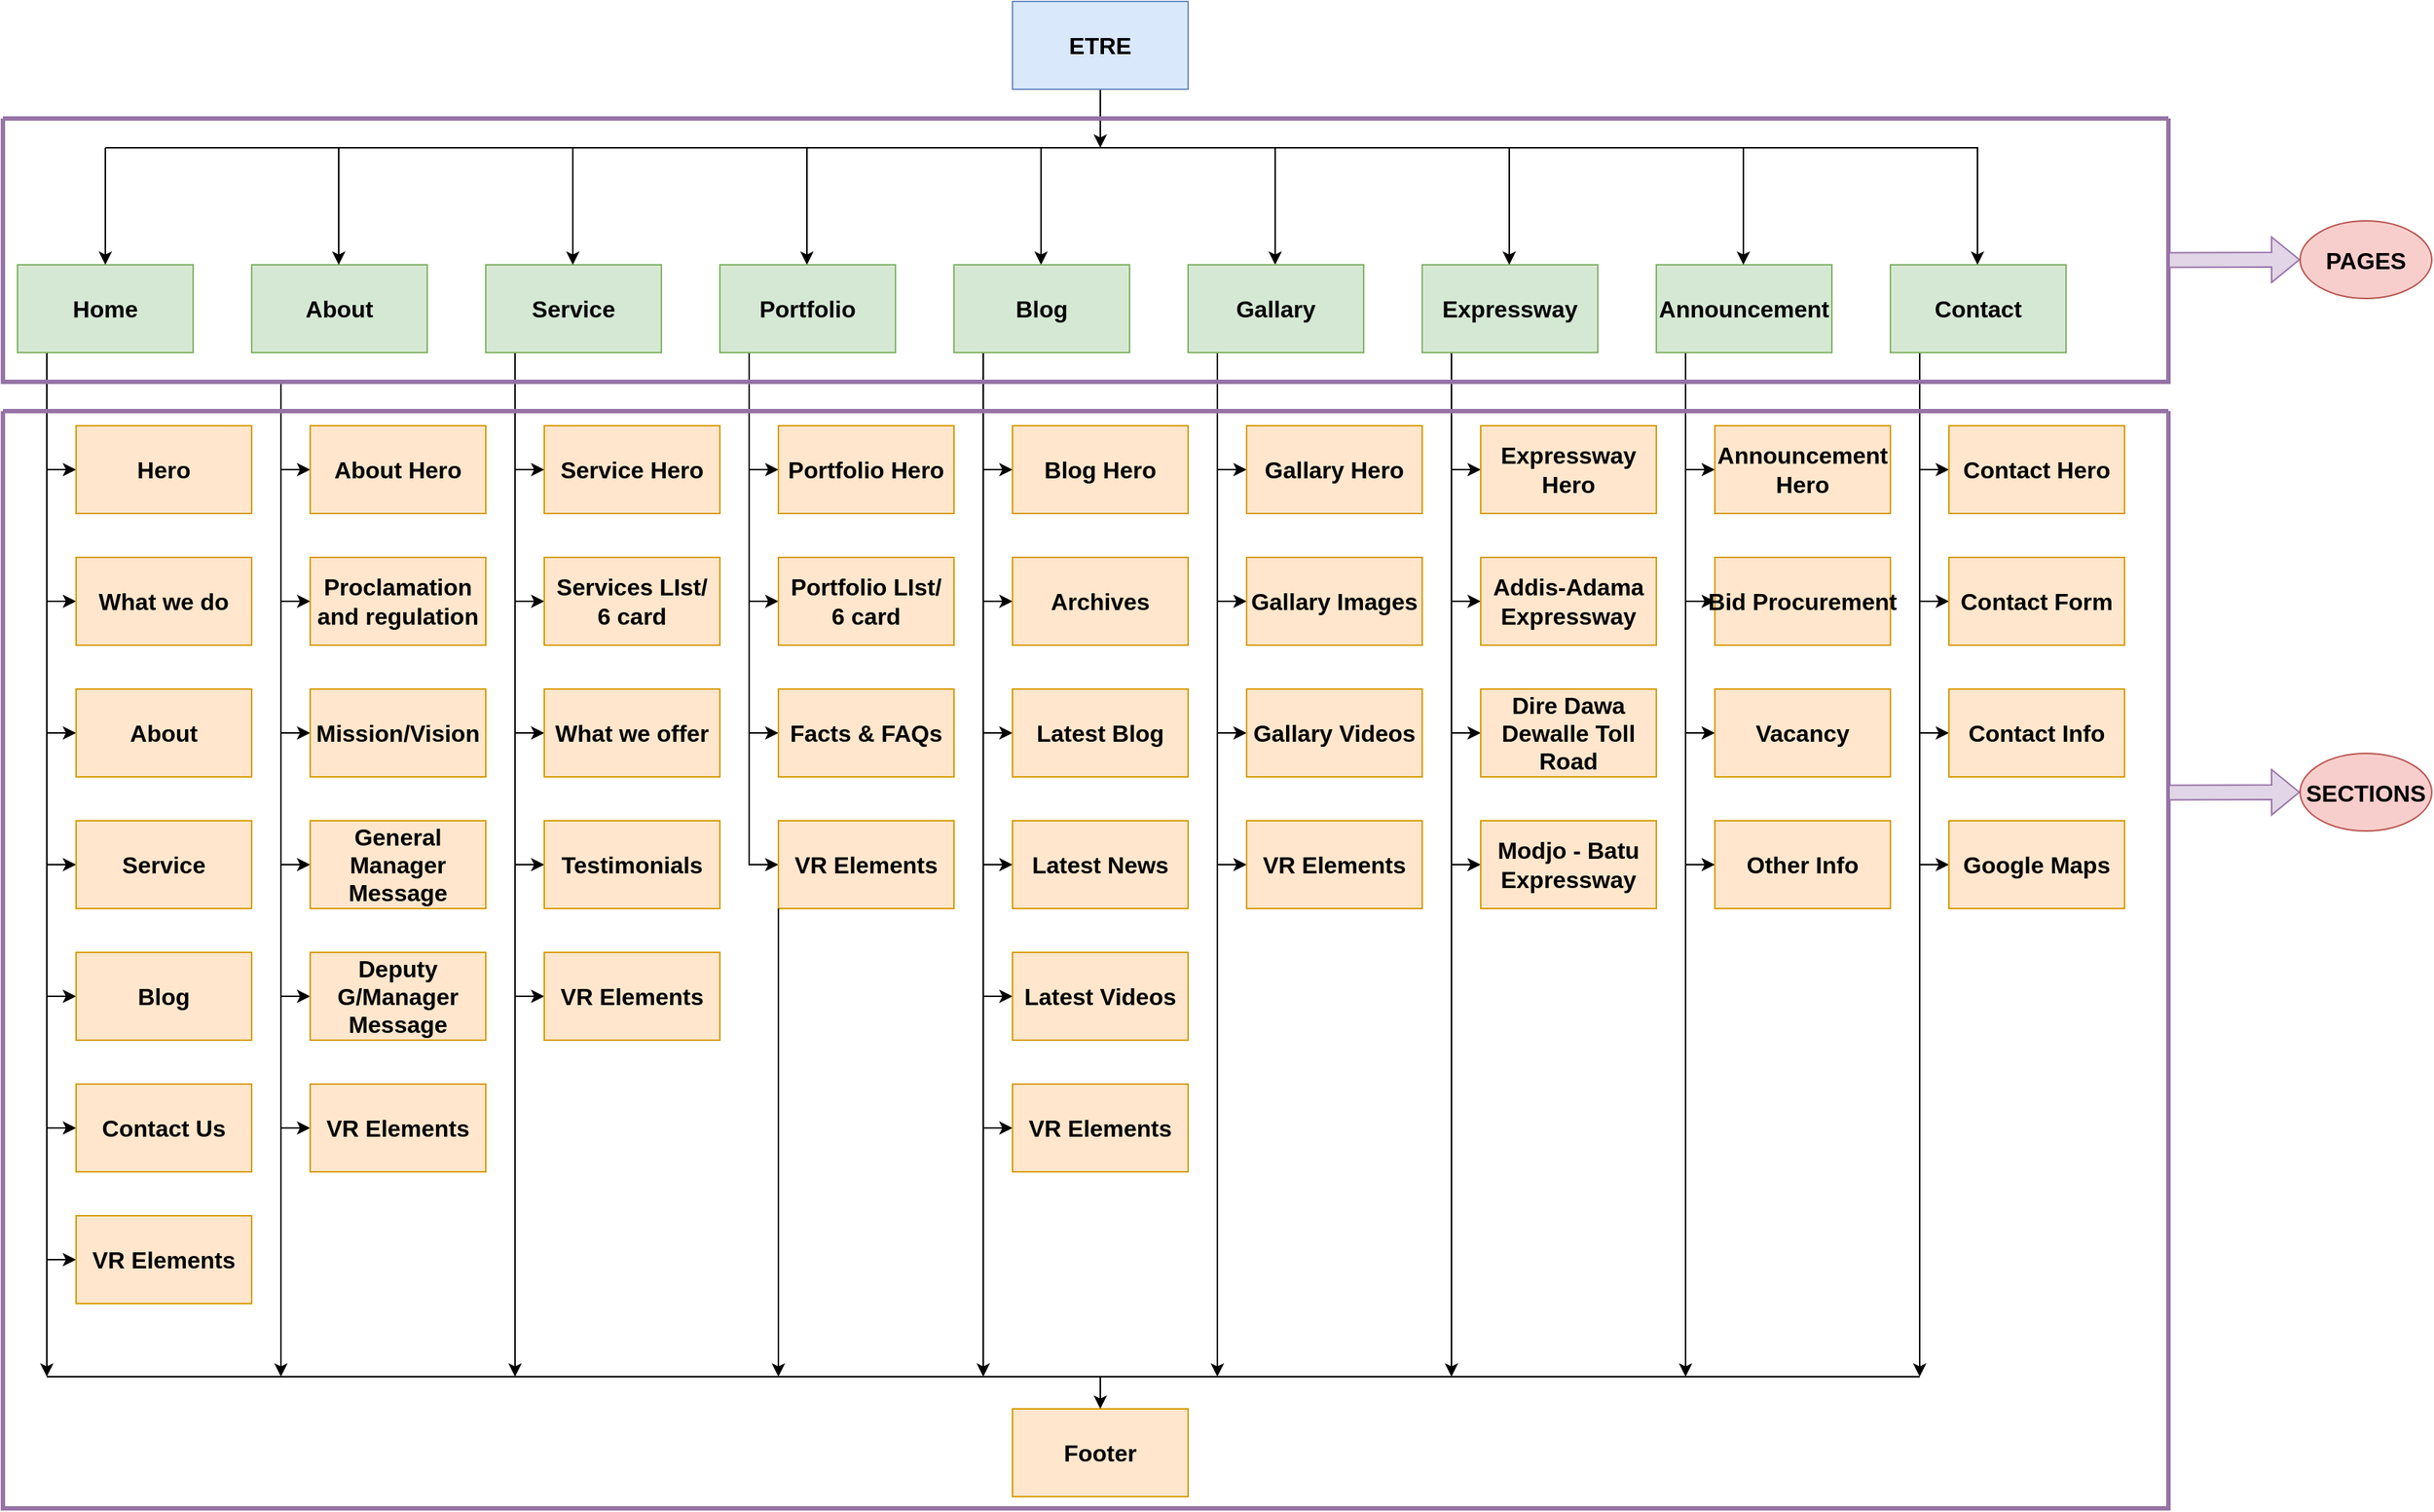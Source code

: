 <mxfile version="24.3.0" type="github">
  <diagram name="Page-1" id="IlU0qOO4f0eTFkJFD-Sp">
    <mxGraphModel dx="1744" dy="946" grid="1" gridSize="10" guides="1" tooltips="1" connect="1" arrows="1" fold="1" page="1" pageScale="1" pageWidth="850" pageHeight="1100" math="0" shadow="0">
      <root>
        <mxCell id="0" />
        <mxCell id="1" parent="0" />
        <mxCell id="Fdh9U_4XGUkjMdX29r3U-18" style="edgeStyle=orthogonalEdgeStyle;rounded=0;orthogonalLoop=1;jettySize=auto;html=1;exitX=0.5;exitY=1;exitDx=0;exitDy=0;fontStyle=1;fontSize=16;" parent="1" source="Fdh9U_4XGUkjMdX29r3U-1" edge="1">
          <mxGeometry relative="1" as="geometry">
            <mxPoint x="780" y="160" as="targetPoint" />
          </mxGeometry>
        </mxCell>
        <mxCell id="Fdh9U_4XGUkjMdX29r3U-1" value="ETRE" style="rounded=0;whiteSpace=wrap;html=1;fillColor=#dae8fc;strokeColor=#6c8ebf;fontStyle=1;fontSize=16;" parent="1" vertex="1">
          <mxGeometry x="720" y="60" width="120" height="60" as="geometry" />
        </mxCell>
        <mxCell id="_f0eR9gCtV97OWRL1Jzt-24" value="" style="edgeStyle=orthogonalEdgeStyle;rounded=0;orthogonalLoop=1;jettySize=auto;html=1;fontStyle=1;fontSize=16;" edge="1" parent="1" source="Fdh9U_4XGUkjMdX29r3U-2" target="_f0eR9gCtV97OWRL1Jzt-7">
          <mxGeometry relative="1" as="geometry">
            <Array as="points">
              <mxPoint x="60" y="380" />
            </Array>
          </mxGeometry>
        </mxCell>
        <mxCell id="Fdh9U_4XGUkjMdX29r3U-2" value="Home" style="rounded=0;whiteSpace=wrap;html=1;fillColor=#d5e8d4;strokeColor=#82b366;fontStyle=1;fontSize=16;" parent="1" vertex="1">
          <mxGeometry x="40" y="240" width="120" height="60" as="geometry" />
        </mxCell>
        <mxCell id="_f0eR9gCtV97OWRL1Jzt-23" value="" style="edgeStyle=orthogonalEdgeStyle;rounded=0;orthogonalLoop=1;jettySize=auto;html=1;fontStyle=1;fontSize=16;" edge="1" parent="1" source="_f0eR9gCtV97OWRL1Jzt-123" target="_f0eR9gCtV97OWRL1Jzt-8">
          <mxGeometry relative="1" as="geometry">
            <Array as="points">
              <mxPoint x="220" y="380" />
            </Array>
          </mxGeometry>
        </mxCell>
        <mxCell id="Fdh9U_4XGUkjMdX29r3U-4" value="About" style="rounded=0;whiteSpace=wrap;html=1;fillColor=#d5e8d4;strokeColor=#82b366;fontStyle=1;fontSize=16;" parent="1" vertex="1">
          <mxGeometry x="200" y="240" width="120" height="60" as="geometry" />
        </mxCell>
        <mxCell id="_f0eR9gCtV97OWRL1Jzt-22" value="" style="edgeStyle=orthogonalEdgeStyle;rounded=0;orthogonalLoop=1;jettySize=auto;html=1;fontStyle=1;fontSize=16;" edge="1" parent="1" source="Fdh9U_4XGUkjMdX29r3U-6" target="_f0eR9gCtV97OWRL1Jzt-9">
          <mxGeometry relative="1" as="geometry">
            <Array as="points">
              <mxPoint x="380" y="380" />
            </Array>
          </mxGeometry>
        </mxCell>
        <mxCell id="Fdh9U_4XGUkjMdX29r3U-6" value="Service" style="rounded=0;whiteSpace=wrap;html=1;fillColor=#d5e8d4;strokeColor=#82b366;fontStyle=1;fontSize=16;" parent="1" vertex="1">
          <mxGeometry x="360" y="240" width="120" height="60" as="geometry" />
        </mxCell>
        <mxCell id="_f0eR9gCtV97OWRL1Jzt-21" value="" style="edgeStyle=orthogonalEdgeStyle;rounded=0;orthogonalLoop=1;jettySize=auto;html=1;fontStyle=1;fontSize=16;" edge="1" parent="1" source="Fdh9U_4XGUkjMdX29r3U-8" target="_f0eR9gCtV97OWRL1Jzt-10">
          <mxGeometry relative="1" as="geometry">
            <Array as="points">
              <mxPoint x="540" y="380" />
            </Array>
          </mxGeometry>
        </mxCell>
        <mxCell id="Fdh9U_4XGUkjMdX29r3U-8" value="Portfolio" style="rounded=0;whiteSpace=wrap;html=1;fillColor=#d5e8d4;strokeColor=#82b366;fontStyle=1;fontSize=16;" parent="1" vertex="1">
          <mxGeometry x="520" y="240" width="120" height="60" as="geometry" />
        </mxCell>
        <mxCell id="_f0eR9gCtV97OWRL1Jzt-20" value="" style="edgeStyle=orthogonalEdgeStyle;rounded=0;orthogonalLoop=1;jettySize=auto;html=1;fontStyle=1;fontSize=16;" edge="1" parent="1" source="Fdh9U_4XGUkjMdX29r3U-12" target="_f0eR9gCtV97OWRL1Jzt-11">
          <mxGeometry relative="1" as="geometry">
            <Array as="points">
              <mxPoint x="700" y="380" />
            </Array>
          </mxGeometry>
        </mxCell>
        <mxCell id="Fdh9U_4XGUkjMdX29r3U-12" value="Blog" style="rounded=0;whiteSpace=wrap;html=1;fillColor=#d5e8d4;strokeColor=#82b366;fontStyle=1;fontSize=16;" parent="1" vertex="1">
          <mxGeometry x="680" y="240" width="120" height="60" as="geometry" />
        </mxCell>
        <mxCell id="_f0eR9gCtV97OWRL1Jzt-17" value="" style="edgeStyle=orthogonalEdgeStyle;rounded=0;orthogonalLoop=1;jettySize=auto;html=1;fontStyle=1;fontSize=16;" edge="1" parent="1" source="Fdh9U_4XGUkjMdX29r3U-14" target="_f0eR9gCtV97OWRL1Jzt-12">
          <mxGeometry relative="1" as="geometry">
            <Array as="points">
              <mxPoint x="1340" y="380" />
            </Array>
          </mxGeometry>
        </mxCell>
        <mxCell id="Fdh9U_4XGUkjMdX29r3U-14" value="Contact" style="rounded=0;whiteSpace=wrap;html=1;fillColor=#d5e8d4;strokeColor=#82b366;fontStyle=1;fontSize=16;" parent="1" vertex="1">
          <mxGeometry x="1320" y="240" width="120" height="60" as="geometry" />
        </mxCell>
        <mxCell id="Fdh9U_4XGUkjMdX29r3U-16" value="" style="endArrow=none;html=1;rounded=0;fontStyle=1;fontSize=16;" parent="1" edge="1">
          <mxGeometry width="50" height="50" relative="1" as="geometry">
            <mxPoint x="100" y="160" as="sourcePoint" />
            <mxPoint x="1380" y="160" as="targetPoint" />
          </mxGeometry>
        </mxCell>
        <mxCell id="Fdh9U_4XGUkjMdX29r3U-19" value="" style="endArrow=classic;html=1;rounded=0;entryX=0.5;entryY=0;entryDx=0;entryDy=0;fontStyle=1;fontSize=16;" parent="1" target="Fdh9U_4XGUkjMdX29r3U-2" edge="1">
          <mxGeometry width="50" height="50" relative="1" as="geometry">
            <mxPoint x="100" y="160" as="sourcePoint" />
            <mxPoint x="80" y="220" as="targetPoint" />
          </mxGeometry>
        </mxCell>
        <mxCell id="Fdh9U_4XGUkjMdX29r3U-20" value="" style="endArrow=classic;html=1;rounded=0;entryX=0.5;entryY=0;entryDx=0;entryDy=0;fontStyle=1;fontSize=16;" parent="1" edge="1">
          <mxGeometry width="50" height="50" relative="1" as="geometry">
            <mxPoint x="259.5" y="160" as="sourcePoint" />
            <mxPoint x="259.5" y="240" as="targetPoint" />
          </mxGeometry>
        </mxCell>
        <mxCell id="Fdh9U_4XGUkjMdX29r3U-21" value="" style="endArrow=classic;html=1;rounded=0;entryX=0.5;entryY=0;entryDx=0;entryDy=0;fontStyle=1;fontSize=16;" parent="1" edge="1">
          <mxGeometry width="50" height="50" relative="1" as="geometry">
            <mxPoint x="579.5" y="160" as="sourcePoint" />
            <mxPoint x="579.5" y="240" as="targetPoint" />
          </mxGeometry>
        </mxCell>
        <mxCell id="Fdh9U_4XGUkjMdX29r3U-22" value="" style="endArrow=classic;html=1;rounded=0;entryX=0.5;entryY=0;entryDx=0;entryDy=0;fontStyle=1;fontSize=16;" parent="1" edge="1">
          <mxGeometry width="50" height="50" relative="1" as="geometry">
            <mxPoint x="419.5" y="160" as="sourcePoint" />
            <mxPoint x="419.5" y="240" as="targetPoint" />
          </mxGeometry>
        </mxCell>
        <mxCell id="Fdh9U_4XGUkjMdX29r3U-23" value="" style="endArrow=classic;html=1;rounded=0;entryX=0.5;entryY=0;entryDx=0;entryDy=0;fontStyle=1;fontSize=16;" parent="1" edge="1">
          <mxGeometry width="50" height="50" relative="1" as="geometry">
            <mxPoint x="739.5" y="160" as="sourcePoint" />
            <mxPoint x="739.5" y="240" as="targetPoint" />
          </mxGeometry>
        </mxCell>
        <mxCell id="Fdh9U_4XGUkjMdX29r3U-25" value="" style="endArrow=classic;html=1;rounded=0;entryX=0.5;entryY=0;entryDx=0;entryDy=0;fontStyle=1;fontSize=16;" parent="1" edge="1">
          <mxGeometry width="50" height="50" relative="1" as="geometry">
            <mxPoint x="899.5" y="160" as="sourcePoint" />
            <mxPoint x="899.5" y="240" as="targetPoint" />
          </mxGeometry>
        </mxCell>
        <mxCell id="_f0eR9gCtV97OWRL1Jzt-18" value="" style="edgeStyle=orthogonalEdgeStyle;rounded=0;orthogonalLoop=1;jettySize=auto;html=1;fontStyle=1;fontSize=16;" edge="1" parent="1" source="Fdh9U_4XGUkjMdX29r3U-26" target="_f0eR9gCtV97OWRL1Jzt-13">
          <mxGeometry relative="1" as="geometry">
            <Array as="points">
              <mxPoint x="1020" y="380" />
            </Array>
          </mxGeometry>
        </mxCell>
        <mxCell id="Fdh9U_4XGUkjMdX29r3U-26" value="Expressway" style="rounded=0;whiteSpace=wrap;html=1;fillColor=#d5e8d4;strokeColor=#82b366;fontStyle=1;fontSize=16;" parent="1" vertex="1">
          <mxGeometry x="1000" y="240" width="120" height="60" as="geometry" />
        </mxCell>
        <mxCell id="Fdh9U_4XGUkjMdX29r3U-27" value="" style="endArrow=classic;html=1;rounded=0;entryX=0.5;entryY=0;entryDx=0;entryDy=0;fontStyle=1;fontSize=16;" parent="1" edge="1">
          <mxGeometry width="50" height="50" relative="1" as="geometry">
            <mxPoint x="1059.5" y="160" as="sourcePoint" />
            <mxPoint x="1059.5" y="240" as="targetPoint" />
          </mxGeometry>
        </mxCell>
        <mxCell id="_f0eR9gCtV97OWRL1Jzt-16" value="" style="edgeStyle=orthogonalEdgeStyle;rounded=0;orthogonalLoop=1;jettySize=auto;html=1;fontStyle=1;fontSize=16;" edge="1" parent="1" source="_f0eR9gCtV97OWRL1Jzt-1" target="_f0eR9gCtV97OWRL1Jzt-14">
          <mxGeometry relative="1" as="geometry">
            <Array as="points">
              <mxPoint x="1180" y="380" />
            </Array>
          </mxGeometry>
        </mxCell>
        <mxCell id="_f0eR9gCtV97OWRL1Jzt-1" value="Announcement" style="rounded=0;whiteSpace=wrap;html=1;fillColor=#d5e8d4;strokeColor=#82b366;fontStyle=1;fontSize=16;" vertex="1" parent="1">
          <mxGeometry x="1160" y="240" width="120" height="60" as="geometry" />
        </mxCell>
        <mxCell id="_f0eR9gCtV97OWRL1Jzt-3" value="" style="endArrow=classic;html=1;rounded=0;entryX=0.5;entryY=0;entryDx=0;entryDy=0;fontStyle=1;fontSize=16;" edge="1" parent="1">
          <mxGeometry width="50" height="50" relative="1" as="geometry">
            <mxPoint x="1219.5" y="160" as="sourcePoint" />
            <mxPoint x="1219.5" y="240" as="targetPoint" />
          </mxGeometry>
        </mxCell>
        <mxCell id="_f0eR9gCtV97OWRL1Jzt-19" value="" style="edgeStyle=orthogonalEdgeStyle;rounded=0;orthogonalLoop=1;jettySize=auto;html=1;fontStyle=1;fontSize=16;" edge="1" parent="1" source="_f0eR9gCtV97OWRL1Jzt-4" target="_f0eR9gCtV97OWRL1Jzt-15">
          <mxGeometry relative="1" as="geometry">
            <Array as="points">
              <mxPoint x="860" y="380" />
            </Array>
          </mxGeometry>
        </mxCell>
        <mxCell id="_f0eR9gCtV97OWRL1Jzt-4" value="Gallary" style="rounded=0;whiteSpace=wrap;html=1;fillColor=#d5e8d4;strokeColor=#82b366;fontStyle=1;fontSize=16;" vertex="1" parent="1">
          <mxGeometry x="840" y="240" width="120" height="60" as="geometry" />
        </mxCell>
        <mxCell id="_f0eR9gCtV97OWRL1Jzt-6" value="" style="endArrow=classic;html=1;rounded=0;entryX=0.5;entryY=0;entryDx=0;entryDy=0;fontStyle=1;fontSize=16;" edge="1" parent="1">
          <mxGeometry width="50" height="50" relative="1" as="geometry">
            <mxPoint x="1379.5" y="160" as="sourcePoint" />
            <mxPoint x="1379.5" y="240" as="targetPoint" />
          </mxGeometry>
        </mxCell>
        <mxCell id="_f0eR9gCtV97OWRL1Jzt-26" value="" style="edgeStyle=orthogonalEdgeStyle;rounded=0;orthogonalLoop=1;jettySize=auto;html=1;entryX=0;entryY=0.5;entryDx=0;entryDy=0;fontStyle=1;fontSize=16;" edge="1" parent="1" target="_f0eR9gCtV97OWRL1Jzt-25">
          <mxGeometry relative="1" as="geometry">
            <mxPoint x="60" y="380" as="sourcePoint" />
            <Array as="points">
              <mxPoint x="60" y="470" />
            </Array>
          </mxGeometry>
        </mxCell>
        <mxCell id="_f0eR9gCtV97OWRL1Jzt-7" value="Hero" style="rounded=0;whiteSpace=wrap;html=1;fillColor=#ffe6cc;strokeColor=#d79b00;fontStyle=1;fontSize=16;" vertex="1" parent="1">
          <mxGeometry x="80" y="350" width="120" height="60" as="geometry" />
        </mxCell>
        <mxCell id="_f0eR9gCtV97OWRL1Jzt-8" value="About Hero" style="rounded=0;whiteSpace=wrap;html=1;fillColor=#ffe6cc;strokeColor=#d79b00;fontStyle=1;fontSize=16;" vertex="1" parent="1">
          <mxGeometry x="240" y="350" width="120" height="60" as="geometry" />
        </mxCell>
        <mxCell id="_f0eR9gCtV97OWRL1Jzt-9" value="Service Hero" style="rounded=0;whiteSpace=wrap;html=1;fillColor=#ffe6cc;strokeColor=#d79b00;fontStyle=1;fontSize=16;" vertex="1" parent="1">
          <mxGeometry x="400" y="350" width="120" height="60" as="geometry" />
        </mxCell>
        <mxCell id="_f0eR9gCtV97OWRL1Jzt-10" value="Portfolio Hero" style="rounded=0;whiteSpace=wrap;html=1;fillColor=#ffe6cc;strokeColor=#d79b00;fontStyle=1;fontSize=16;" vertex="1" parent="1">
          <mxGeometry x="560" y="350" width="120" height="60" as="geometry" />
        </mxCell>
        <mxCell id="_f0eR9gCtV97OWRL1Jzt-11" value="Blog Hero" style="rounded=0;whiteSpace=wrap;html=1;fillColor=#ffe6cc;strokeColor=#d79b00;fontStyle=1;fontSize=16;" vertex="1" parent="1">
          <mxGeometry x="720" y="350" width="120" height="60" as="geometry" />
        </mxCell>
        <mxCell id="_f0eR9gCtV97OWRL1Jzt-12" value="Contact Hero" style="rounded=0;whiteSpace=wrap;html=1;fillColor=#ffe6cc;strokeColor=#d79b00;fontStyle=1;fontSize=16;" vertex="1" parent="1">
          <mxGeometry x="1360" y="350" width="120" height="60" as="geometry" />
        </mxCell>
        <mxCell id="_f0eR9gCtV97OWRL1Jzt-13" value="Expressway Hero" style="rounded=0;whiteSpace=wrap;html=1;fillColor=#ffe6cc;strokeColor=#d79b00;fontStyle=1;fontSize=16;" vertex="1" parent="1">
          <mxGeometry x="1040" y="350" width="120" height="60" as="geometry" />
        </mxCell>
        <mxCell id="_f0eR9gCtV97OWRL1Jzt-14" value="Announcement Hero" style="rounded=0;whiteSpace=wrap;html=1;fillColor=#ffe6cc;strokeColor=#d79b00;fontStyle=1;fontSize=16;" vertex="1" parent="1">
          <mxGeometry x="1200" y="350" width="120" height="60" as="geometry" />
        </mxCell>
        <mxCell id="_f0eR9gCtV97OWRL1Jzt-15" value="Gallary Hero" style="rounded=0;whiteSpace=wrap;html=1;fillColor=#ffe6cc;strokeColor=#d79b00;fontStyle=1;fontSize=16;" vertex="1" parent="1">
          <mxGeometry x="880" y="350" width="120" height="60" as="geometry" />
        </mxCell>
        <mxCell id="_f0eR9gCtV97OWRL1Jzt-25" value="What we do" style="rounded=0;whiteSpace=wrap;html=1;fillColor=#ffe6cc;strokeColor=#d79b00;fontStyle=1;fontSize=16;" vertex="1" parent="1">
          <mxGeometry x="80" y="440" width="120" height="60" as="geometry" />
        </mxCell>
        <mxCell id="_f0eR9gCtV97OWRL1Jzt-27" value="" style="edgeStyle=orthogonalEdgeStyle;rounded=0;orthogonalLoop=1;jettySize=auto;html=1;entryX=0;entryY=0.5;entryDx=0;entryDy=0;fontStyle=1;fontSize=16;" edge="1" parent="1" target="_f0eR9gCtV97OWRL1Jzt-28">
          <mxGeometry relative="1" as="geometry">
            <mxPoint x="60" y="470" as="sourcePoint" />
            <Array as="points">
              <mxPoint x="60" y="560" />
            </Array>
          </mxGeometry>
        </mxCell>
        <mxCell id="_f0eR9gCtV97OWRL1Jzt-28" value="About" style="rounded=0;whiteSpace=wrap;html=1;fillColor=#ffe6cc;strokeColor=#d79b00;fontStyle=1;fontSize=16;" vertex="1" parent="1">
          <mxGeometry x="80" y="530" width="120" height="60" as="geometry" />
        </mxCell>
        <mxCell id="_f0eR9gCtV97OWRL1Jzt-29" value="" style="edgeStyle=orthogonalEdgeStyle;rounded=0;orthogonalLoop=1;jettySize=auto;html=1;entryX=0;entryY=0.5;entryDx=0;entryDy=0;fontStyle=1;fontSize=16;" edge="1" parent="1" target="_f0eR9gCtV97OWRL1Jzt-30">
          <mxGeometry relative="1" as="geometry">
            <mxPoint x="60" y="560" as="sourcePoint" />
            <Array as="points">
              <mxPoint x="60" y="650" />
            </Array>
          </mxGeometry>
        </mxCell>
        <mxCell id="_f0eR9gCtV97OWRL1Jzt-30" value="Service" style="rounded=0;whiteSpace=wrap;html=1;fillColor=#ffe6cc;strokeColor=#d79b00;fontStyle=1;fontSize=16;" vertex="1" parent="1">
          <mxGeometry x="80" y="620" width="120" height="60" as="geometry" />
        </mxCell>
        <mxCell id="_f0eR9gCtV97OWRL1Jzt-31" value="" style="edgeStyle=orthogonalEdgeStyle;rounded=0;orthogonalLoop=1;jettySize=auto;html=1;entryX=0;entryY=0.5;entryDx=0;entryDy=0;fontStyle=1;fontSize=16;" edge="1" parent="1" target="_f0eR9gCtV97OWRL1Jzt-32">
          <mxGeometry relative="1" as="geometry">
            <mxPoint x="60" y="650" as="sourcePoint" />
            <Array as="points">
              <mxPoint x="60" y="740" />
            </Array>
          </mxGeometry>
        </mxCell>
        <mxCell id="_f0eR9gCtV97OWRL1Jzt-32" value="Blog" style="rounded=0;whiteSpace=wrap;html=1;fillColor=#ffe6cc;strokeColor=#d79b00;fontStyle=1;fontSize=16;" vertex="1" parent="1">
          <mxGeometry x="80" y="710" width="120" height="60" as="geometry" />
        </mxCell>
        <mxCell id="_f0eR9gCtV97OWRL1Jzt-37" value="" style="edgeStyle=orthogonalEdgeStyle;rounded=0;orthogonalLoop=1;jettySize=auto;html=1;entryX=0;entryY=0.5;entryDx=0;entryDy=0;fontStyle=1;fontSize=16;" edge="1" parent="1" target="_f0eR9gCtV97OWRL1Jzt-38">
          <mxGeometry relative="1" as="geometry">
            <mxPoint x="220" y="380" as="sourcePoint" />
            <Array as="points">
              <mxPoint x="220" y="470" />
            </Array>
          </mxGeometry>
        </mxCell>
        <mxCell id="_f0eR9gCtV97OWRL1Jzt-38" value="Proclamation and regulation" style="rounded=0;whiteSpace=wrap;html=1;fillColor=#ffe6cc;strokeColor=#d79b00;fontStyle=1;fontSize=16;" vertex="1" parent="1">
          <mxGeometry x="240" y="440" width="120" height="60" as="geometry" />
        </mxCell>
        <mxCell id="_f0eR9gCtV97OWRL1Jzt-39" value="" style="edgeStyle=orthogonalEdgeStyle;rounded=0;orthogonalLoop=1;jettySize=auto;html=1;entryX=0;entryY=0.5;entryDx=0;entryDy=0;fontStyle=1;fontSize=16;" edge="1" parent="1" target="_f0eR9gCtV97OWRL1Jzt-40">
          <mxGeometry relative="1" as="geometry">
            <mxPoint x="220" y="470" as="sourcePoint" />
            <Array as="points">
              <mxPoint x="220" y="560" />
            </Array>
          </mxGeometry>
        </mxCell>
        <mxCell id="_f0eR9gCtV97OWRL1Jzt-40" value="Mission/Vision" style="rounded=0;whiteSpace=wrap;html=1;fillColor=#ffe6cc;strokeColor=#d79b00;fontStyle=1;fontSize=16;" vertex="1" parent="1">
          <mxGeometry x="240" y="530" width="120" height="60" as="geometry" />
        </mxCell>
        <mxCell id="_f0eR9gCtV97OWRL1Jzt-41" value="" style="edgeStyle=orthogonalEdgeStyle;rounded=0;orthogonalLoop=1;jettySize=auto;html=1;entryX=0;entryY=0.5;entryDx=0;entryDy=0;fontStyle=1;fontSize=16;" edge="1" parent="1" target="_f0eR9gCtV97OWRL1Jzt-42">
          <mxGeometry relative="1" as="geometry">
            <mxPoint x="60" y="740" as="sourcePoint" />
            <Array as="points">
              <mxPoint x="60" y="830" />
            </Array>
          </mxGeometry>
        </mxCell>
        <mxCell id="_f0eR9gCtV97OWRL1Jzt-42" value="Contact Us" style="rounded=0;whiteSpace=wrap;html=1;fillColor=#ffe6cc;strokeColor=#d79b00;fontStyle=1;fontSize=16;" vertex="1" parent="1">
          <mxGeometry x="80" y="800" width="120" height="60" as="geometry" />
        </mxCell>
        <mxCell id="_f0eR9gCtV97OWRL1Jzt-43" value="" style="edgeStyle=orthogonalEdgeStyle;rounded=0;orthogonalLoop=1;jettySize=auto;html=1;entryX=0;entryY=0.5;entryDx=0;entryDy=0;fontStyle=1;fontSize=16;" edge="1" parent="1" target="_f0eR9gCtV97OWRL1Jzt-44">
          <mxGeometry relative="1" as="geometry">
            <mxPoint x="60" y="830" as="sourcePoint" />
            <Array as="points">
              <mxPoint x="60" y="920" />
            </Array>
          </mxGeometry>
        </mxCell>
        <mxCell id="_f0eR9gCtV97OWRL1Jzt-44" value="VR Elements" style="rounded=0;whiteSpace=wrap;html=1;fillColor=#ffe6cc;strokeColor=#d79b00;fontStyle=1;fontSize=16;" vertex="1" parent="1">
          <mxGeometry x="80" y="890" width="120" height="60" as="geometry" />
        </mxCell>
        <mxCell id="_f0eR9gCtV97OWRL1Jzt-45" value="" style="edgeStyle=orthogonalEdgeStyle;rounded=0;orthogonalLoop=1;jettySize=auto;html=1;entryX=0;entryY=0.5;entryDx=0;entryDy=0;fontStyle=1;fontSize=16;" edge="1" parent="1" target="_f0eR9gCtV97OWRL1Jzt-46">
          <mxGeometry relative="1" as="geometry">
            <mxPoint x="220" y="560" as="sourcePoint" />
            <Array as="points">
              <mxPoint x="220" y="650" />
            </Array>
          </mxGeometry>
        </mxCell>
        <mxCell id="_f0eR9gCtV97OWRL1Jzt-46" value="General Manager Message" style="rounded=0;whiteSpace=wrap;html=1;fillColor=#ffe6cc;strokeColor=#d79b00;fontStyle=1;fontSize=16;" vertex="1" parent="1">
          <mxGeometry x="240" y="620" width="120" height="60" as="geometry" />
        </mxCell>
        <mxCell id="_f0eR9gCtV97OWRL1Jzt-47" value="" style="edgeStyle=orthogonalEdgeStyle;rounded=0;orthogonalLoop=1;jettySize=auto;html=1;entryX=0;entryY=0.5;entryDx=0;entryDy=0;fontStyle=1;fontSize=16;" edge="1" parent="1" target="_f0eR9gCtV97OWRL1Jzt-48">
          <mxGeometry relative="1" as="geometry">
            <mxPoint x="220" y="650" as="sourcePoint" />
            <Array as="points">
              <mxPoint x="220" y="740" />
            </Array>
          </mxGeometry>
        </mxCell>
        <mxCell id="_f0eR9gCtV97OWRL1Jzt-48" value="Deputy G/Manager Message" style="rounded=0;whiteSpace=wrap;html=1;fillColor=#ffe6cc;strokeColor=#d79b00;fontStyle=1;fontSize=16;" vertex="1" parent="1">
          <mxGeometry x="240" y="710" width="120" height="60" as="geometry" />
        </mxCell>
        <mxCell id="_f0eR9gCtV97OWRL1Jzt-50" value="" style="edgeStyle=orthogonalEdgeStyle;rounded=0;orthogonalLoop=1;jettySize=auto;html=1;entryX=0;entryY=0.5;entryDx=0;entryDy=0;fontStyle=1;fontSize=16;" edge="1" parent="1" target="_f0eR9gCtV97OWRL1Jzt-51">
          <mxGeometry relative="1" as="geometry">
            <mxPoint x="220" y="740" as="sourcePoint" />
            <Array as="points">
              <mxPoint x="220" y="830" />
            </Array>
          </mxGeometry>
        </mxCell>
        <mxCell id="_f0eR9gCtV97OWRL1Jzt-51" value="VR Elements" style="rounded=0;whiteSpace=wrap;html=1;fillColor=#ffe6cc;strokeColor=#d79b00;fontStyle=1;fontSize=16;" vertex="1" parent="1">
          <mxGeometry x="240" y="800" width="120" height="60" as="geometry" />
        </mxCell>
        <mxCell id="_f0eR9gCtV97OWRL1Jzt-54" value="" style="edgeStyle=orthogonalEdgeStyle;rounded=0;orthogonalLoop=1;jettySize=auto;html=1;entryX=0;entryY=0.5;entryDx=0;entryDy=0;fontStyle=1;fontSize=16;" edge="1" parent="1" target="_f0eR9gCtV97OWRL1Jzt-55">
          <mxGeometry relative="1" as="geometry">
            <mxPoint x="380" y="380" as="sourcePoint" />
            <Array as="points">
              <mxPoint x="380" y="470" />
            </Array>
          </mxGeometry>
        </mxCell>
        <mxCell id="_f0eR9gCtV97OWRL1Jzt-55" value="Services LIst/&lt;div style=&quot;font-size: 16px;&quot;&gt;6 card&lt;/div&gt;" style="rounded=0;whiteSpace=wrap;html=1;fillColor=#ffe6cc;strokeColor=#d79b00;fontStyle=1;fontSize=16;" vertex="1" parent="1">
          <mxGeometry x="400" y="440" width="120" height="60" as="geometry" />
        </mxCell>
        <mxCell id="_f0eR9gCtV97OWRL1Jzt-56" value="" style="edgeStyle=orthogonalEdgeStyle;rounded=0;orthogonalLoop=1;jettySize=auto;html=1;entryX=0;entryY=0.5;entryDx=0;entryDy=0;fontStyle=1;fontSize=16;" edge="1" parent="1" target="_f0eR9gCtV97OWRL1Jzt-57">
          <mxGeometry relative="1" as="geometry">
            <mxPoint x="380" y="470" as="sourcePoint" />
            <Array as="points">
              <mxPoint x="380" y="560" />
            </Array>
          </mxGeometry>
        </mxCell>
        <mxCell id="_f0eR9gCtV97OWRL1Jzt-57" value="What we offer" style="rounded=0;whiteSpace=wrap;html=1;fillColor=#ffe6cc;strokeColor=#d79b00;fontStyle=1;fontSize=16;" vertex="1" parent="1">
          <mxGeometry x="400" y="530" width="120" height="60" as="geometry" />
        </mxCell>
        <mxCell id="_f0eR9gCtV97OWRL1Jzt-58" value="" style="edgeStyle=orthogonalEdgeStyle;rounded=0;orthogonalLoop=1;jettySize=auto;html=1;entryX=0;entryY=0.5;entryDx=0;entryDy=0;fontStyle=1;fontSize=16;" edge="1" parent="1" target="_f0eR9gCtV97OWRL1Jzt-59">
          <mxGeometry relative="1" as="geometry">
            <mxPoint x="380" y="560" as="sourcePoint" />
            <Array as="points">
              <mxPoint x="380" y="650" />
            </Array>
          </mxGeometry>
        </mxCell>
        <mxCell id="_f0eR9gCtV97OWRL1Jzt-59" value="Testimonials" style="rounded=0;whiteSpace=wrap;html=1;fillColor=#ffe6cc;strokeColor=#d79b00;fontStyle=1;fontSize=16;" vertex="1" parent="1">
          <mxGeometry x="400" y="620" width="120" height="60" as="geometry" />
        </mxCell>
        <mxCell id="_f0eR9gCtV97OWRL1Jzt-60" value="" style="edgeStyle=orthogonalEdgeStyle;rounded=0;orthogonalLoop=1;jettySize=auto;html=1;entryX=0;entryY=0.5;entryDx=0;entryDy=0;fontStyle=1;fontSize=16;" edge="1" parent="1" target="_f0eR9gCtV97OWRL1Jzt-61">
          <mxGeometry relative="1" as="geometry">
            <mxPoint x="380" y="650" as="sourcePoint" />
            <Array as="points">
              <mxPoint x="380" y="740" />
            </Array>
          </mxGeometry>
        </mxCell>
        <mxCell id="_f0eR9gCtV97OWRL1Jzt-61" value="VR Elements" style="rounded=0;whiteSpace=wrap;html=1;fillColor=#ffe6cc;strokeColor=#d79b00;fontStyle=1;fontSize=16;" vertex="1" parent="1">
          <mxGeometry x="400" y="710" width="120" height="60" as="geometry" />
        </mxCell>
        <mxCell id="_f0eR9gCtV97OWRL1Jzt-62" value="" style="edgeStyle=orthogonalEdgeStyle;rounded=0;orthogonalLoop=1;jettySize=auto;html=1;entryX=0;entryY=0.5;entryDx=0;entryDy=0;fontStyle=1;fontSize=16;" edge="1" parent="1" target="_f0eR9gCtV97OWRL1Jzt-63">
          <mxGeometry relative="1" as="geometry">
            <mxPoint x="540" y="380" as="sourcePoint" />
            <Array as="points">
              <mxPoint x="540" y="470" />
            </Array>
          </mxGeometry>
        </mxCell>
        <mxCell id="_f0eR9gCtV97OWRL1Jzt-63" value="Portfolio&amp;nbsp;LIst/&lt;div style=&quot;font-size: 16px;&quot;&gt;6 card&lt;/div&gt;" style="rounded=0;whiteSpace=wrap;html=1;fillColor=#ffe6cc;strokeColor=#d79b00;fontStyle=1;fontSize=16;" vertex="1" parent="1">
          <mxGeometry x="560" y="440" width="120" height="60" as="geometry" />
        </mxCell>
        <mxCell id="_f0eR9gCtV97OWRL1Jzt-64" value="" style="edgeStyle=orthogonalEdgeStyle;rounded=0;orthogonalLoop=1;jettySize=auto;html=1;entryX=0;entryY=0.5;entryDx=0;entryDy=0;fontStyle=1;fontSize=16;" edge="1" parent="1" target="_f0eR9gCtV97OWRL1Jzt-65">
          <mxGeometry relative="1" as="geometry">
            <mxPoint x="540" y="470" as="sourcePoint" />
            <Array as="points">
              <mxPoint x="540" y="560" />
            </Array>
          </mxGeometry>
        </mxCell>
        <mxCell id="_f0eR9gCtV97OWRL1Jzt-65" value="Facts &amp;amp; FAQs" style="rounded=0;whiteSpace=wrap;html=1;fillColor=#ffe6cc;strokeColor=#d79b00;fontStyle=1;fontSize=16;" vertex="1" parent="1">
          <mxGeometry x="560" y="530" width="120" height="60" as="geometry" />
        </mxCell>
        <mxCell id="_f0eR9gCtV97OWRL1Jzt-66" value="" style="edgeStyle=orthogonalEdgeStyle;rounded=0;orthogonalLoop=1;jettySize=auto;html=1;entryX=0;entryY=0.5;entryDx=0;entryDy=0;fontStyle=1;fontSize=16;" edge="1" parent="1" target="_f0eR9gCtV97OWRL1Jzt-67">
          <mxGeometry relative="1" as="geometry">
            <mxPoint x="540" y="560" as="sourcePoint" />
            <Array as="points">
              <mxPoint x="540" y="650" />
            </Array>
          </mxGeometry>
        </mxCell>
        <mxCell id="_f0eR9gCtV97OWRL1Jzt-67" value="VR Elements" style="rounded=0;whiteSpace=wrap;html=1;fillColor=#ffe6cc;strokeColor=#d79b00;fontStyle=1;fontSize=16;" vertex="1" parent="1">
          <mxGeometry x="560" y="620" width="120" height="60" as="geometry" />
        </mxCell>
        <mxCell id="_f0eR9gCtV97OWRL1Jzt-71" value="" style="edgeStyle=orthogonalEdgeStyle;rounded=0;orthogonalLoop=1;jettySize=auto;html=1;entryX=0;entryY=0.5;entryDx=0;entryDy=0;fontStyle=1;fontSize=16;" edge="1" parent="1" target="_f0eR9gCtV97OWRL1Jzt-72">
          <mxGeometry relative="1" as="geometry">
            <mxPoint x="700" y="380" as="sourcePoint" />
            <Array as="points">
              <mxPoint x="700" y="470" />
            </Array>
          </mxGeometry>
        </mxCell>
        <mxCell id="_f0eR9gCtV97OWRL1Jzt-72" value="Archives" style="rounded=0;whiteSpace=wrap;html=1;fillColor=#ffe6cc;strokeColor=#d79b00;fontStyle=1;fontSize=16;" vertex="1" parent="1">
          <mxGeometry x="720" y="440" width="120" height="60" as="geometry" />
        </mxCell>
        <mxCell id="_f0eR9gCtV97OWRL1Jzt-73" value="" style="edgeStyle=orthogonalEdgeStyle;rounded=0;orthogonalLoop=1;jettySize=auto;html=1;entryX=0;entryY=0.5;entryDx=0;entryDy=0;fontStyle=1;fontSize=16;" edge="1" parent="1" target="_f0eR9gCtV97OWRL1Jzt-74">
          <mxGeometry relative="1" as="geometry">
            <mxPoint x="700" y="470" as="sourcePoint" />
            <Array as="points">
              <mxPoint x="700" y="560" />
            </Array>
          </mxGeometry>
        </mxCell>
        <mxCell id="_f0eR9gCtV97OWRL1Jzt-74" value="Latest Blog" style="rounded=0;whiteSpace=wrap;html=1;fillColor=#ffe6cc;strokeColor=#d79b00;fontStyle=1;fontSize=16;" vertex="1" parent="1">
          <mxGeometry x="720" y="530" width="120" height="60" as="geometry" />
        </mxCell>
        <mxCell id="_f0eR9gCtV97OWRL1Jzt-75" value="" style="edgeStyle=orthogonalEdgeStyle;rounded=0;orthogonalLoop=1;jettySize=auto;html=1;entryX=0;entryY=0.5;entryDx=0;entryDy=0;fontStyle=1;fontSize=16;" edge="1" parent="1" target="_f0eR9gCtV97OWRL1Jzt-76">
          <mxGeometry relative="1" as="geometry">
            <mxPoint x="700" y="560" as="sourcePoint" />
            <Array as="points">
              <mxPoint x="700" y="650" />
            </Array>
          </mxGeometry>
        </mxCell>
        <mxCell id="_f0eR9gCtV97OWRL1Jzt-76" value="Latest News" style="rounded=0;whiteSpace=wrap;html=1;fillColor=#ffe6cc;strokeColor=#d79b00;fontStyle=1;fontSize=16;" vertex="1" parent="1">
          <mxGeometry x="720" y="620" width="120" height="60" as="geometry" />
        </mxCell>
        <mxCell id="_f0eR9gCtV97OWRL1Jzt-77" value="" style="edgeStyle=orthogonalEdgeStyle;rounded=0;orthogonalLoop=1;jettySize=auto;html=1;entryX=0;entryY=0.5;entryDx=0;entryDy=0;fontStyle=1;fontSize=16;" edge="1" parent="1" target="_f0eR9gCtV97OWRL1Jzt-78">
          <mxGeometry relative="1" as="geometry">
            <mxPoint x="700" y="650" as="sourcePoint" />
            <Array as="points">
              <mxPoint x="700" y="740" />
            </Array>
          </mxGeometry>
        </mxCell>
        <mxCell id="_f0eR9gCtV97OWRL1Jzt-78" value="Latest Videos" style="rounded=0;whiteSpace=wrap;html=1;fillColor=#ffe6cc;strokeColor=#d79b00;fontStyle=1;fontSize=16;" vertex="1" parent="1">
          <mxGeometry x="720" y="710" width="120" height="60" as="geometry" />
        </mxCell>
        <mxCell id="_f0eR9gCtV97OWRL1Jzt-81" value="" style="edgeStyle=orthogonalEdgeStyle;rounded=0;orthogonalLoop=1;jettySize=auto;html=1;entryX=0;entryY=0.5;entryDx=0;entryDy=0;fontStyle=1;fontSize=16;" edge="1" parent="1" target="_f0eR9gCtV97OWRL1Jzt-82">
          <mxGeometry relative="1" as="geometry">
            <mxPoint x="860" y="380" as="sourcePoint" />
            <Array as="points">
              <mxPoint x="860" y="470" />
            </Array>
          </mxGeometry>
        </mxCell>
        <mxCell id="_f0eR9gCtV97OWRL1Jzt-82" value="Gallary Images" style="rounded=0;whiteSpace=wrap;html=1;fillColor=#ffe6cc;strokeColor=#d79b00;fontStyle=1;fontSize=16;" vertex="1" parent="1">
          <mxGeometry x="880" y="440" width="120" height="60" as="geometry" />
        </mxCell>
        <mxCell id="_f0eR9gCtV97OWRL1Jzt-83" value="" style="edgeStyle=orthogonalEdgeStyle;rounded=0;orthogonalLoop=1;jettySize=auto;html=1;entryX=0;entryY=0.5;entryDx=0;entryDy=0;fontStyle=1;fontSize=16;" edge="1" parent="1" target="_f0eR9gCtV97OWRL1Jzt-84">
          <mxGeometry relative="1" as="geometry">
            <mxPoint x="860" y="470" as="sourcePoint" />
            <Array as="points">
              <mxPoint x="860" y="560" />
            </Array>
          </mxGeometry>
        </mxCell>
        <mxCell id="_f0eR9gCtV97OWRL1Jzt-84" value="Gallary Videos" style="rounded=0;whiteSpace=wrap;html=1;fillColor=#ffe6cc;strokeColor=#d79b00;fontStyle=1;fontSize=16;" vertex="1" parent="1">
          <mxGeometry x="880" y="530" width="120" height="60" as="geometry" />
        </mxCell>
        <mxCell id="_f0eR9gCtV97OWRL1Jzt-85" value="" style="edgeStyle=orthogonalEdgeStyle;rounded=0;orthogonalLoop=1;jettySize=auto;html=1;entryX=0;entryY=0.5;entryDx=0;entryDy=0;fontStyle=1;fontSize=16;" edge="1" parent="1" target="_f0eR9gCtV97OWRL1Jzt-86">
          <mxGeometry relative="1" as="geometry">
            <mxPoint x="860" y="560" as="sourcePoint" />
            <Array as="points">
              <mxPoint x="860" y="650" />
            </Array>
          </mxGeometry>
        </mxCell>
        <mxCell id="_f0eR9gCtV97OWRL1Jzt-86" value="VR Elements" style="rounded=0;whiteSpace=wrap;html=1;fillColor=#ffe6cc;strokeColor=#d79b00;fontStyle=1;fontSize=16;" vertex="1" parent="1">
          <mxGeometry x="880" y="620" width="120" height="60" as="geometry" />
        </mxCell>
        <mxCell id="_f0eR9gCtV97OWRL1Jzt-90" value="" style="edgeStyle=orthogonalEdgeStyle;rounded=0;orthogonalLoop=1;jettySize=auto;html=1;entryX=0;entryY=0.5;entryDx=0;entryDy=0;fontStyle=1;fontSize=16;" edge="1" parent="1" target="_f0eR9gCtV97OWRL1Jzt-91">
          <mxGeometry relative="1" as="geometry">
            <mxPoint x="1020" y="380" as="sourcePoint" />
            <Array as="points">
              <mxPoint x="1020" y="470" />
            </Array>
          </mxGeometry>
        </mxCell>
        <mxCell id="_f0eR9gCtV97OWRL1Jzt-91" value="Addis-Adama Expressway" style="rounded=0;whiteSpace=wrap;html=1;fillColor=#ffe6cc;strokeColor=#d79b00;fontStyle=1;fontSize=16;" vertex="1" parent="1">
          <mxGeometry x="1040" y="440" width="120" height="60" as="geometry" />
        </mxCell>
        <mxCell id="_f0eR9gCtV97OWRL1Jzt-92" value="" style="edgeStyle=orthogonalEdgeStyle;rounded=0;orthogonalLoop=1;jettySize=auto;html=1;entryX=0;entryY=0.5;entryDx=0;entryDy=0;fontStyle=1;fontSize=16;" edge="1" parent="1" target="_f0eR9gCtV97OWRL1Jzt-93">
          <mxGeometry relative="1" as="geometry">
            <mxPoint x="1020" y="470" as="sourcePoint" />
            <Array as="points">
              <mxPoint x="1020" y="560" />
            </Array>
          </mxGeometry>
        </mxCell>
        <mxCell id="_f0eR9gCtV97OWRL1Jzt-93" value="Dire Dawa Dewalle Toll Road" style="rounded=0;whiteSpace=wrap;html=1;fillColor=#ffe6cc;strokeColor=#d79b00;fontStyle=1;fontSize=16;" vertex="1" parent="1">
          <mxGeometry x="1040" y="530" width="120" height="60" as="geometry" />
        </mxCell>
        <mxCell id="_f0eR9gCtV97OWRL1Jzt-94" value="" style="edgeStyle=orthogonalEdgeStyle;rounded=0;orthogonalLoop=1;jettySize=auto;html=1;entryX=0;entryY=0.5;entryDx=0;entryDy=0;fontStyle=1;fontSize=16;" edge="1" parent="1" target="_f0eR9gCtV97OWRL1Jzt-95">
          <mxGeometry relative="1" as="geometry">
            <mxPoint x="1020" y="560" as="sourcePoint" />
            <Array as="points">
              <mxPoint x="1020" y="650" />
            </Array>
          </mxGeometry>
        </mxCell>
        <mxCell id="_f0eR9gCtV97OWRL1Jzt-95" value="Modjo - Batu Expressway" style="rounded=0;whiteSpace=wrap;html=1;fillColor=#ffe6cc;strokeColor=#d79b00;fontStyle=1;fontSize=16;" vertex="1" parent="1">
          <mxGeometry x="1040" y="620" width="120" height="60" as="geometry" />
        </mxCell>
        <mxCell id="_f0eR9gCtV97OWRL1Jzt-96" value="" style="edgeStyle=orthogonalEdgeStyle;rounded=0;orthogonalLoop=1;jettySize=auto;html=1;entryX=0;entryY=0.5;entryDx=0;entryDy=0;fontStyle=1;fontSize=16;" edge="1" parent="1" target="_f0eR9gCtV97OWRL1Jzt-97">
          <mxGeometry relative="1" as="geometry">
            <mxPoint x="1180" y="380" as="sourcePoint" />
            <Array as="points">
              <mxPoint x="1180" y="470" />
            </Array>
          </mxGeometry>
        </mxCell>
        <mxCell id="_f0eR9gCtV97OWRL1Jzt-97" value="Bid&amp;nbsp;Procurement" style="rounded=0;whiteSpace=wrap;html=1;fillColor=#ffe6cc;strokeColor=#d79b00;fontStyle=1;fontSize=16;" vertex="1" parent="1">
          <mxGeometry x="1200" y="440" width="120" height="60" as="geometry" />
        </mxCell>
        <mxCell id="_f0eR9gCtV97OWRL1Jzt-98" value="" style="edgeStyle=orthogonalEdgeStyle;rounded=0;orthogonalLoop=1;jettySize=auto;html=1;entryX=0;entryY=0.5;entryDx=0;entryDy=0;fontStyle=1;fontSize=16;" edge="1" parent="1" target="_f0eR9gCtV97OWRL1Jzt-99">
          <mxGeometry relative="1" as="geometry">
            <mxPoint x="1180" y="470" as="sourcePoint" />
            <Array as="points">
              <mxPoint x="1180" y="560" />
            </Array>
          </mxGeometry>
        </mxCell>
        <mxCell id="_f0eR9gCtV97OWRL1Jzt-99" value="Vacancy" style="rounded=0;whiteSpace=wrap;html=1;fillColor=#ffe6cc;strokeColor=#d79b00;fontStyle=1;fontSize=16;" vertex="1" parent="1">
          <mxGeometry x="1200" y="530" width="120" height="60" as="geometry" />
        </mxCell>
        <mxCell id="_f0eR9gCtV97OWRL1Jzt-100" value="" style="edgeStyle=orthogonalEdgeStyle;rounded=0;orthogonalLoop=1;jettySize=auto;html=1;entryX=0;entryY=0.5;entryDx=0;entryDy=0;fontStyle=1;fontSize=16;" edge="1" parent="1" target="_f0eR9gCtV97OWRL1Jzt-101">
          <mxGeometry relative="1" as="geometry">
            <mxPoint x="1180" y="560" as="sourcePoint" />
            <Array as="points">
              <mxPoint x="1180" y="650" />
            </Array>
          </mxGeometry>
        </mxCell>
        <mxCell id="_f0eR9gCtV97OWRL1Jzt-101" value="Other Info" style="rounded=0;whiteSpace=wrap;html=1;fillColor=#ffe6cc;strokeColor=#d79b00;fontStyle=1;fontSize=16;" vertex="1" parent="1">
          <mxGeometry x="1200" y="620" width="120" height="60" as="geometry" />
        </mxCell>
        <mxCell id="_f0eR9gCtV97OWRL1Jzt-102" value="" style="edgeStyle=orthogonalEdgeStyle;rounded=0;orthogonalLoop=1;jettySize=auto;html=1;entryX=0;entryY=0.5;entryDx=0;entryDy=0;fontStyle=1;fontSize=16;" edge="1" parent="1" target="_f0eR9gCtV97OWRL1Jzt-103">
          <mxGeometry relative="1" as="geometry">
            <mxPoint x="1340" y="380" as="sourcePoint" />
            <Array as="points">
              <mxPoint x="1340" y="470" />
            </Array>
          </mxGeometry>
        </mxCell>
        <mxCell id="_f0eR9gCtV97OWRL1Jzt-103" value="Contact Form" style="rounded=0;whiteSpace=wrap;html=1;fillColor=#ffe6cc;strokeColor=#d79b00;fontStyle=1;fontSize=16;" vertex="1" parent="1">
          <mxGeometry x="1360" y="440" width="120" height="60" as="geometry" />
        </mxCell>
        <mxCell id="_f0eR9gCtV97OWRL1Jzt-104" value="" style="edgeStyle=orthogonalEdgeStyle;rounded=0;orthogonalLoop=1;jettySize=auto;html=1;entryX=0;entryY=0.5;entryDx=0;entryDy=0;fontStyle=1;fontSize=16;" edge="1" parent="1" target="_f0eR9gCtV97OWRL1Jzt-105">
          <mxGeometry relative="1" as="geometry">
            <mxPoint x="1340" y="470" as="sourcePoint" />
            <Array as="points">
              <mxPoint x="1340" y="560" />
            </Array>
          </mxGeometry>
        </mxCell>
        <mxCell id="_f0eR9gCtV97OWRL1Jzt-105" value="Contact Info" style="rounded=0;whiteSpace=wrap;html=1;fillColor=#ffe6cc;strokeColor=#d79b00;fontStyle=1;fontSize=16;" vertex="1" parent="1">
          <mxGeometry x="1360" y="530" width="120" height="60" as="geometry" />
        </mxCell>
        <mxCell id="_f0eR9gCtV97OWRL1Jzt-106" value="" style="edgeStyle=orthogonalEdgeStyle;rounded=0;orthogonalLoop=1;jettySize=auto;html=1;entryX=0;entryY=0.5;entryDx=0;entryDy=0;fontStyle=1;fontSize=16;" edge="1" parent="1" target="_f0eR9gCtV97OWRL1Jzt-107">
          <mxGeometry relative="1" as="geometry">
            <mxPoint x="1340" y="560" as="sourcePoint" />
            <Array as="points">
              <mxPoint x="1340" y="650" />
            </Array>
          </mxGeometry>
        </mxCell>
        <mxCell id="_f0eR9gCtV97OWRL1Jzt-107" value="Google Maps" style="rounded=0;whiteSpace=wrap;html=1;fillColor=#ffe6cc;strokeColor=#d79b00;fontStyle=1;fontSize=16;" vertex="1" parent="1">
          <mxGeometry x="1360" y="620" width="120" height="60" as="geometry" />
        </mxCell>
        <mxCell id="_f0eR9gCtV97OWRL1Jzt-108" value="Footer" style="rounded=0;whiteSpace=wrap;html=1;fillColor=#ffe6cc;strokeColor=#d79b00;fontStyle=1;fontSize=16;" vertex="1" parent="1">
          <mxGeometry x="720" y="1022" width="120" height="60" as="geometry" />
        </mxCell>
        <mxCell id="_f0eR9gCtV97OWRL1Jzt-109" value="" style="endArrow=none;html=1;rounded=0;fontStyle=1;fontSize=16;" edge="1" parent="1">
          <mxGeometry width="50" height="50" relative="1" as="geometry">
            <mxPoint x="60" y="1000" as="sourcePoint" />
            <mxPoint x="1340" y="1000" as="targetPoint" />
          </mxGeometry>
        </mxCell>
        <mxCell id="_f0eR9gCtV97OWRL1Jzt-110" value="" style="edgeStyle=orthogonalEdgeStyle;rounded=0;orthogonalLoop=1;jettySize=auto;html=1;fontStyle=1;fontSize=16;" edge="1" parent="1">
          <mxGeometry relative="1" as="geometry">
            <mxPoint x="1340" y="650" as="sourcePoint" />
            <Array as="points">
              <mxPoint x="1340" y="740" />
            </Array>
            <mxPoint x="1340" y="1000" as="targetPoint" />
          </mxGeometry>
        </mxCell>
        <mxCell id="_f0eR9gCtV97OWRL1Jzt-111" value="" style="edgeStyle=orthogonalEdgeStyle;rounded=0;orthogonalLoop=1;jettySize=auto;html=1;fontStyle=1;fontSize=16;" edge="1" parent="1">
          <mxGeometry relative="1" as="geometry">
            <mxPoint x="60" y="920" as="sourcePoint" />
            <Array as="points">
              <mxPoint x="60" y="970" />
              <mxPoint x="60" y="970" />
            </Array>
            <mxPoint x="60" y="1000" as="targetPoint" />
          </mxGeometry>
        </mxCell>
        <mxCell id="_f0eR9gCtV97OWRL1Jzt-113" value="" style="edgeStyle=orthogonalEdgeStyle;rounded=0;orthogonalLoop=1;jettySize=auto;html=1;fontStyle=1;fontSize=16;" edge="1" parent="1">
          <mxGeometry relative="1" as="geometry">
            <mxPoint x="220" y="830" as="sourcePoint" />
            <Array as="points">
              <mxPoint x="220" y="920" />
            </Array>
            <mxPoint x="220" y="1000" as="targetPoint" />
          </mxGeometry>
        </mxCell>
        <mxCell id="_f0eR9gCtV97OWRL1Jzt-114" value="" style="edgeStyle=orthogonalEdgeStyle;rounded=0;orthogonalLoop=1;jettySize=auto;html=1;fontStyle=1;fontSize=16;" edge="1" parent="1">
          <mxGeometry relative="1" as="geometry">
            <mxPoint x="380" y="740" as="sourcePoint" />
            <Array as="points">
              <mxPoint x="380" y="830" />
            </Array>
            <mxPoint x="380" y="1000" as="targetPoint" />
          </mxGeometry>
        </mxCell>
        <mxCell id="_f0eR9gCtV97OWRL1Jzt-115" value="" style="edgeStyle=orthogonalEdgeStyle;rounded=0;orthogonalLoop=1;jettySize=auto;html=1;fontStyle=1;fontSize=16;" edge="1" parent="1">
          <mxGeometry relative="1" as="geometry">
            <mxPoint x="560" y="680" as="sourcePoint" />
            <Array as="points">
              <mxPoint x="560" y="770" />
            </Array>
            <mxPoint x="560" y="1000" as="targetPoint" />
          </mxGeometry>
        </mxCell>
        <mxCell id="_f0eR9gCtV97OWRL1Jzt-116" value="" style="edgeStyle=orthogonalEdgeStyle;rounded=0;orthogonalLoop=1;jettySize=auto;html=1;fontStyle=1;fontSize=16;" edge="1" parent="1">
          <mxGeometry relative="1" as="geometry">
            <mxPoint x="700" y="740" as="sourcePoint" />
            <Array as="points">
              <mxPoint x="700" y="830" />
            </Array>
            <mxPoint x="700" y="1000" as="targetPoint" />
          </mxGeometry>
        </mxCell>
        <mxCell id="_f0eR9gCtV97OWRL1Jzt-117" value="" style="edgeStyle=orthogonalEdgeStyle;rounded=0;orthogonalLoop=1;jettySize=auto;html=1;fontStyle=1;fontSize=16;" edge="1" parent="1">
          <mxGeometry relative="1" as="geometry">
            <mxPoint x="860" y="650" as="sourcePoint" />
            <Array as="points">
              <mxPoint x="860" y="740" />
            </Array>
            <mxPoint x="860" y="1000" as="targetPoint" />
          </mxGeometry>
        </mxCell>
        <mxCell id="_f0eR9gCtV97OWRL1Jzt-118" value="" style="edgeStyle=orthogonalEdgeStyle;rounded=0;orthogonalLoop=1;jettySize=auto;html=1;fontStyle=1;fontSize=16;" edge="1" parent="1">
          <mxGeometry relative="1" as="geometry">
            <mxPoint x="1020" y="650" as="sourcePoint" />
            <Array as="points">
              <mxPoint x="1020" y="740" />
            </Array>
            <mxPoint x="1020" y="1000" as="targetPoint" />
          </mxGeometry>
        </mxCell>
        <mxCell id="_f0eR9gCtV97OWRL1Jzt-119" value="" style="edgeStyle=orthogonalEdgeStyle;rounded=0;orthogonalLoop=1;jettySize=auto;html=1;fontStyle=1;fontSize=16;" edge="1" parent="1">
          <mxGeometry relative="1" as="geometry">
            <mxPoint x="1180" y="650" as="sourcePoint" />
            <Array as="points">
              <mxPoint x="1180" y="740" />
            </Array>
            <mxPoint x="1180" y="1000" as="targetPoint" />
          </mxGeometry>
        </mxCell>
        <mxCell id="_f0eR9gCtV97OWRL1Jzt-121" value="" style="endArrow=classic;html=1;rounded=0;entryX=0.5;entryY=0;entryDx=0;entryDy=0;fontStyle=1;fontSize=16;" edge="1" parent="1" target="_f0eR9gCtV97OWRL1Jzt-108">
          <mxGeometry width="50" height="50" relative="1" as="geometry">
            <mxPoint x="780" y="1000" as="sourcePoint" />
            <mxPoint x="680" y="1200" as="targetPoint" />
          </mxGeometry>
        </mxCell>
        <mxCell id="_f0eR9gCtV97OWRL1Jzt-123" value="" style="swimlane;startSize=0;fillColor=#e1d5e7;strokeColor=#9673a6;strokeWidth=3;fontStyle=1;fontSize=16;" vertex="1" parent="1">
          <mxGeometry x="30" y="140" width="1480" height="180" as="geometry" />
        </mxCell>
        <mxCell id="_f0eR9gCtV97OWRL1Jzt-125" value="" style="swimlane;startSize=0;fillColor=#e1d5e7;strokeColor=#9673a6;strokeWidth=3;fontStyle=1;fontSize=16;" vertex="1" parent="1">
          <mxGeometry x="30" y="340" width="1480" height="750" as="geometry" />
        </mxCell>
        <mxCell id="_f0eR9gCtV97OWRL1Jzt-130" value="" style="edgeStyle=orthogonalEdgeStyle;rounded=0;orthogonalLoop=1;jettySize=auto;html=1;entryX=0;entryY=0.5;entryDx=0;entryDy=0;fontStyle=1;fontSize=16;" edge="1" parent="_f0eR9gCtV97OWRL1Jzt-125" target="_f0eR9gCtV97OWRL1Jzt-131">
          <mxGeometry relative="1" as="geometry">
            <mxPoint x="670" y="400" as="sourcePoint" />
            <Array as="points">
              <mxPoint x="670" y="490" />
            </Array>
          </mxGeometry>
        </mxCell>
        <mxCell id="_f0eR9gCtV97OWRL1Jzt-131" value="VR Elements" style="rounded=0;whiteSpace=wrap;html=1;fillColor=#ffe6cc;strokeColor=#d79b00;fontStyle=1;fontSize=16;" vertex="1" parent="_f0eR9gCtV97OWRL1Jzt-125">
          <mxGeometry x="690" y="460" width="120" height="60" as="geometry" />
        </mxCell>
        <mxCell id="_f0eR9gCtV97OWRL1Jzt-126" value="" style="shape=flexArrow;endArrow=classic;html=1;rounded=0;exitX=1.003;exitY=0.33;exitDx=0;exitDy=0;exitPerimeter=0;fillColor=#e1d5e7;strokeColor=#9673a6;entryX=0;entryY=0.5;entryDx=0;entryDy=0;fontStyle=1;fontSize=16;" edge="1" parent="1" target="_f0eR9gCtV97OWRL1Jzt-127">
          <mxGeometry width="50" height="50" relative="1" as="geometry">
            <mxPoint x="1510.0" y="600.7" as="sourcePoint" />
            <mxPoint x="1595.56" y="601" as="targetPoint" />
          </mxGeometry>
        </mxCell>
        <mxCell id="_f0eR9gCtV97OWRL1Jzt-127" value="SECTIONS" style="ellipse;whiteSpace=wrap;html=1;fillColor=#f8cecc;strokeColor=#b85450;fontStyle=1;fontSize=16;" vertex="1" parent="1">
          <mxGeometry x="1600" y="574" width="90" height="53" as="geometry" />
        </mxCell>
        <mxCell id="_f0eR9gCtV97OWRL1Jzt-128" value="" style="shape=flexArrow;endArrow=classic;html=1;rounded=0;exitX=1.003;exitY=0.33;exitDx=0;exitDy=0;exitPerimeter=0;fillColor=#e1d5e7;strokeColor=#9673a6;entryX=0;entryY=0.5;entryDx=0;entryDy=0;fontStyle=1;fontSize=16;" edge="1" parent="1" target="_f0eR9gCtV97OWRL1Jzt-129">
          <mxGeometry width="50" height="50" relative="1" as="geometry">
            <mxPoint x="1510.0" y="236.7" as="sourcePoint" />
            <mxPoint x="1595.56" y="237" as="targetPoint" />
          </mxGeometry>
        </mxCell>
        <mxCell id="_f0eR9gCtV97OWRL1Jzt-129" value="PAGES" style="ellipse;whiteSpace=wrap;html=1;fillColor=#f8cecc;strokeColor=#b85450;fontStyle=1;fontSize=16;" vertex="1" parent="1">
          <mxGeometry x="1600" y="210" width="90" height="53" as="geometry" />
        </mxCell>
      </root>
    </mxGraphModel>
  </diagram>
</mxfile>
